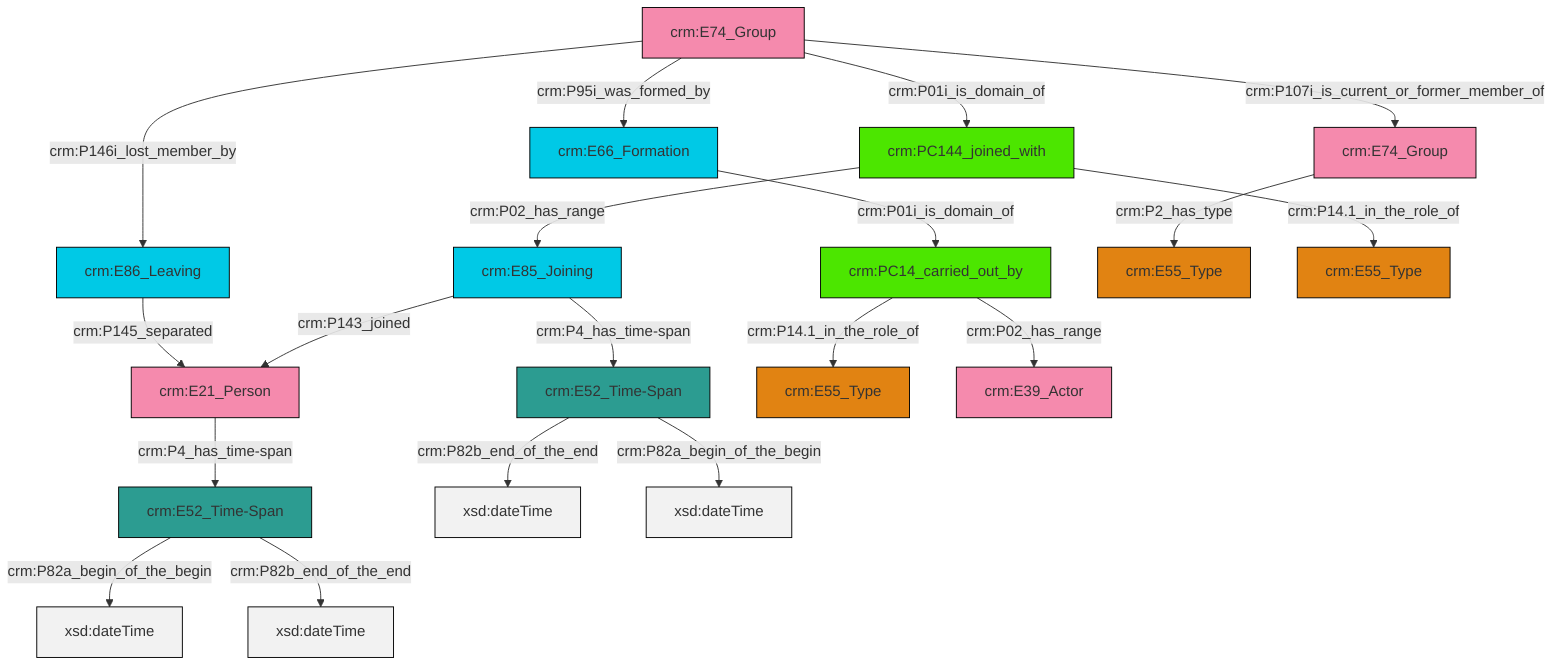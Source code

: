 graph TD
classDef Literal fill:#f2f2f2,stroke:#000000;
classDef CRM_Entity fill:#FFFFFF,stroke:#000000;
classDef Temporal_Entity fill:#00C9E6, stroke:#000000;
classDef Type fill:#E18312, stroke:#000000;
classDef Time-Span fill:#2C9C91, stroke:#000000;
classDef Appellation fill:#FFEB7F, stroke:#000000;
classDef Place fill:#008836, stroke:#000000;
classDef Persistent_Item fill:#B266B2, stroke:#000000;
classDef Conceptual_Object fill:#FFD700, stroke:#000000;
classDef Physical_Thing fill:#D2B48C, stroke:#000000;
classDef Actor fill:#f58aad, stroke:#000000;
classDef PC_Classes fill:#4ce600, stroke:#000000;
classDef Multi fill:#cccccc,stroke:#000000;

0["crm:E21_Person"]:::Actor -->|crm:P4_has_time-span| 1["crm:E52_Time-Span"]:::Time-Span
2["crm:E52_Time-Span"]:::Time-Span -->|crm:P82b_end_of_the_end| 3[xsd:dateTime]:::Literal
2["crm:E52_Time-Span"]:::Time-Span -->|crm:P82a_begin_of_the_begin| 4[xsd:dateTime]:::Literal
5["crm:E74_Group"]:::Actor -->|crm:P107i_is_current_or_former_member_of| 6["crm:E74_Group"]:::Actor
7["crm:PC14_carried_out_by"]:::PC_Classes -->|crm:P14.1_in_the_role_of| 8["crm:E55_Type"]:::Type
10["crm:E86_Leaving"]:::Temporal_Entity -->|crm:P145_separated| 0["crm:E21_Person"]:::Actor
5["crm:E74_Group"]:::Actor -->|crm:P146i_lost_member_by| 10["crm:E86_Leaving"]:::Temporal_Entity
11["crm:E85_Joining"]:::Temporal_Entity -->|crm:P4_has_time-span| 2["crm:E52_Time-Span"]:::Time-Span
6["crm:E74_Group"]:::Actor -->|crm:P2_has_type| 14["crm:E55_Type"]:::Type
15["crm:E66_Formation"]:::Temporal_Entity -->|crm:P01i_is_domain_of| 7["crm:PC14_carried_out_by"]:::PC_Classes
18["crm:PC144_joined_with"]:::PC_Classes -->|crm:P14.1_in_the_role_of| 16["crm:E55_Type"]:::Type
7["crm:PC14_carried_out_by"]:::PC_Classes -->|crm:P02_has_range| 21["crm:E39_Actor"]:::Actor
5["crm:E74_Group"]:::Actor -->|crm:P95i_was_formed_by| 15["crm:E66_Formation"]:::Temporal_Entity
5["crm:E74_Group"]:::Actor -->|crm:P01i_is_domain_of| 18["crm:PC144_joined_with"]:::PC_Classes
1["crm:E52_Time-Span"]:::Time-Span -->|crm:P82a_begin_of_the_begin| 23[xsd:dateTime]:::Literal
1["crm:E52_Time-Span"]:::Time-Span -->|crm:P82b_end_of_the_end| 31[xsd:dateTime]:::Literal
11["crm:E85_Joining"]:::Temporal_Entity -->|crm:P143_joined| 0["crm:E21_Person"]:::Actor
18["crm:PC144_joined_with"]:::PC_Classes -->|crm:P02_has_range| 11["crm:E85_Joining"]:::Temporal_Entity